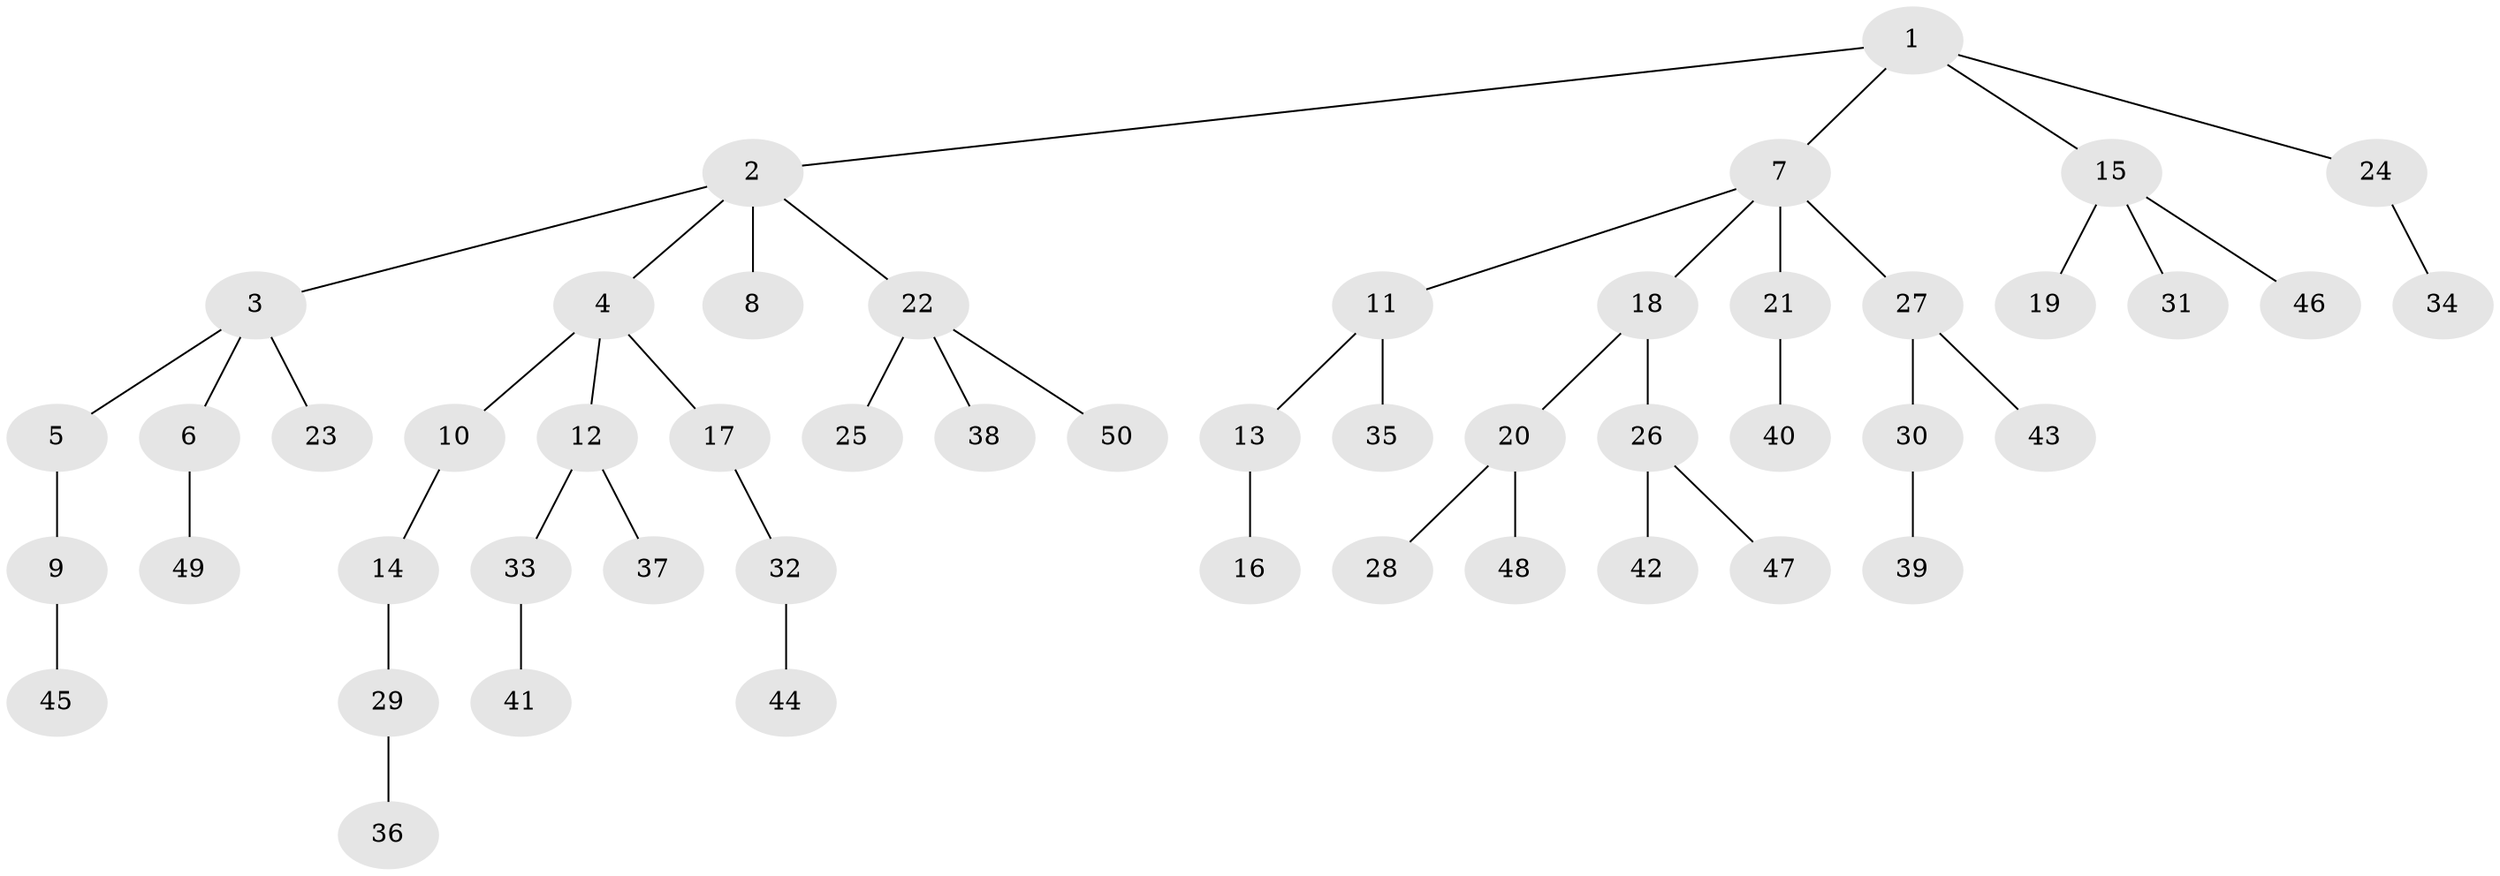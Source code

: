 // Generated by graph-tools (version 1.1) at 2025/52/03/09/25 04:52:55]
// undirected, 50 vertices, 49 edges
graph export_dot {
graph [start="1"]
  node [color=gray90,style=filled];
  1;
  2;
  3;
  4;
  5;
  6;
  7;
  8;
  9;
  10;
  11;
  12;
  13;
  14;
  15;
  16;
  17;
  18;
  19;
  20;
  21;
  22;
  23;
  24;
  25;
  26;
  27;
  28;
  29;
  30;
  31;
  32;
  33;
  34;
  35;
  36;
  37;
  38;
  39;
  40;
  41;
  42;
  43;
  44;
  45;
  46;
  47;
  48;
  49;
  50;
  1 -- 2;
  1 -- 7;
  1 -- 15;
  1 -- 24;
  2 -- 3;
  2 -- 4;
  2 -- 8;
  2 -- 22;
  3 -- 5;
  3 -- 6;
  3 -- 23;
  4 -- 10;
  4 -- 12;
  4 -- 17;
  5 -- 9;
  6 -- 49;
  7 -- 11;
  7 -- 18;
  7 -- 21;
  7 -- 27;
  9 -- 45;
  10 -- 14;
  11 -- 13;
  11 -- 35;
  12 -- 33;
  12 -- 37;
  13 -- 16;
  14 -- 29;
  15 -- 19;
  15 -- 31;
  15 -- 46;
  17 -- 32;
  18 -- 20;
  18 -- 26;
  20 -- 28;
  20 -- 48;
  21 -- 40;
  22 -- 25;
  22 -- 38;
  22 -- 50;
  24 -- 34;
  26 -- 42;
  26 -- 47;
  27 -- 30;
  27 -- 43;
  29 -- 36;
  30 -- 39;
  32 -- 44;
  33 -- 41;
}
